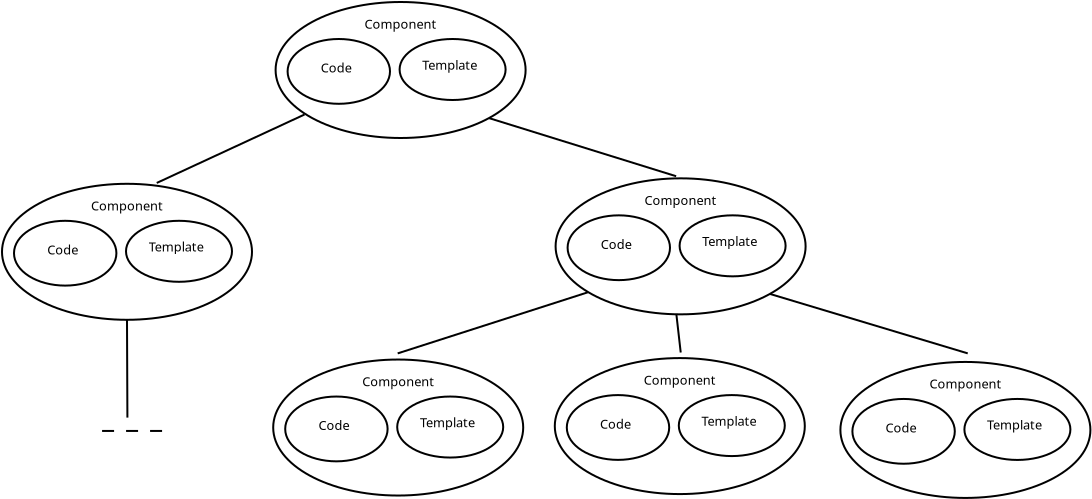 <?xml version="1.0" encoding="UTF-8"?>
<dia:diagram xmlns:dia="http://www.lysator.liu.se/~alla/dia/">
  <dia:layer name="Arrière-plan" visible="true" connectable="true" active="true">
    <dia:object type="Standard - Line" version="0" id="O0">
      <dia:attribute name="obj_pos">
        <dia:point val="28.492,11.952"/>
      </dia:attribute>
      <dia:attribute name="obj_bb">
        <dia:rectangle val="21.034,11.886;28.558,15.441"/>
      </dia:attribute>
      <dia:attribute name="conn_endpoints">
        <dia:point val="28.492,11.952"/>
        <dia:point val="21.1,15.375"/>
      </dia:attribute>
      <dia:attribute name="numcp">
        <dia:int val="1"/>
      </dia:attribute>
      <dia:connections>
        <dia:connection handle="0" to="O5" connection="8"/>
      </dia:connections>
    </dia:object>
    <dia:object type="Standard - Line" version="0" id="O1">
      <dia:attribute name="obj_pos">
        <dia:point val="37.713,12.133"/>
      </dia:attribute>
      <dia:attribute name="obj_bb">
        <dia:rectangle val="37.65,12.07;47.133,15.103"/>
      </dia:attribute>
      <dia:attribute name="conn_endpoints">
        <dia:point val="37.713,12.133"/>
        <dia:point val="47.07,15.04"/>
      </dia:attribute>
      <dia:attribute name="numcp">
        <dia:int val="1"/>
      </dia:attribute>
      <dia:connections>
        <dia:connection handle="0" to="O5" connection="7"/>
      </dia:connections>
    </dia:object>
    <dia:object type="Standard - Line" version="0" id="O2">
      <dia:attribute name="obj_pos">
        <dia:point val="51.489,20.844"/>
      </dia:attribute>
      <dia:attribute name="obj_bb">
        <dia:rectangle val="51.427,20.782;61.712,23.959"/>
      </dia:attribute>
      <dia:attribute name="conn_endpoints">
        <dia:point val="51.489,20.844"/>
        <dia:point val="61.65,23.897"/>
      </dia:attribute>
      <dia:attribute name="numcp">
        <dia:int val="1"/>
      </dia:attribute>
      <dia:connections>
        <dia:connection handle="1" to="O0" connection="1"/>
      </dia:connections>
    </dia:object>
    <dia:object type="Standard - Line" version="0" id="O3">
      <dia:attribute name="obj_pos">
        <dia:point val="47.07,21.84"/>
      </dia:attribute>
      <dia:attribute name="obj_bb">
        <dia:rectangle val="47.015,21.785;47.354,23.909"/>
      </dia:attribute>
      <dia:attribute name="conn_endpoints">
        <dia:point val="47.07,21.84"/>
        <dia:point val="47.299,23.854"/>
      </dia:attribute>
      <dia:attribute name="numcp">
        <dia:int val="1"/>
      </dia:attribute>
    </dia:object>
    <dia:object type="Standard - Line" version="0" id="O4">
      <dia:attribute name="obj_pos">
        <dia:point val="42.651,20.844"/>
      </dia:attribute>
      <dia:attribute name="obj_bb">
        <dia:rectangle val="33.084,20.781;42.714,23.96"/>
      </dia:attribute>
      <dia:attribute name="conn_endpoints">
        <dia:point val="42.651,20.844"/>
        <dia:point val="33.147,23.897"/>
      </dia:attribute>
      <dia:attribute name="numcp">
        <dia:int val="1"/>
      </dia:attribute>
    </dia:object>
    <dia:group>
      <dia:attribute name="meta">
        <dia:composite type="dict"/>
      </dia:attribute>
      <dia:attribute name="matrix"/>
      <dia:object type="Standard - Ellipse" version="0" id="O5">
        <dia:attribute name="obj_pos">
          <dia:point val="27.043,6.328"/>
        </dia:attribute>
        <dia:attribute name="obj_bb">
          <dia:rectangle val="26.993,6.278;39.593,13.178"/>
        </dia:attribute>
        <dia:attribute name="elem_corner">
          <dia:point val="27.043,6.328"/>
        </dia:attribute>
        <dia:attribute name="elem_width">
          <dia:real val="12.5"/>
        </dia:attribute>
        <dia:attribute name="elem_height">
          <dia:real val="6.8"/>
        </dia:attribute>
      </dia:object>
      <dia:object type="Standard - Ellipse" version="0" id="O6">
        <dia:attribute name="obj_pos">
          <dia:point val="33.243,8.178"/>
        </dia:attribute>
        <dia:attribute name="obj_bb">
          <dia:rectangle val="33.193,8.128;38.593,11.278"/>
        </dia:attribute>
        <dia:attribute name="elem_corner">
          <dia:point val="33.243,8.178"/>
        </dia:attribute>
        <dia:attribute name="elem_width">
          <dia:real val="5.3"/>
        </dia:attribute>
        <dia:attribute name="elem_height">
          <dia:real val="3.05"/>
        </dia:attribute>
      </dia:object>
      <dia:object type="Standard - Text" version="1" id="O7">
        <dia:attribute name="obj_pos">
          <dia:point val="34.377,9.712"/>
        </dia:attribute>
        <dia:attribute name="obj_bb">
          <dia:rectangle val="34.377,9.118;37.299,9.863"/>
        </dia:attribute>
        <dia:attribute name="text">
          <dia:composite type="text">
            <dia:attribute name="string">
              <dia:string>#Template#</dia:string>
            </dia:attribute>
            <dia:attribute name="font">
              <dia:font family="sans" style="0" name="Helvetica"/>
            </dia:attribute>
            <dia:attribute name="height">
              <dia:real val="0.8"/>
            </dia:attribute>
            <dia:attribute name="pos">
              <dia:point val="34.377,9.712"/>
            </dia:attribute>
            <dia:attribute name="color">
              <dia:color val="#000000ff"/>
            </dia:attribute>
            <dia:attribute name="alignment">
              <dia:enum val="0"/>
            </dia:attribute>
          </dia:composite>
        </dia:attribute>
        <dia:attribute name="valign">
          <dia:enum val="3"/>
        </dia:attribute>
      </dia:object>
      <dia:object type="Standard - Ellipse" version="0" id="O8">
        <dia:attribute name="obj_pos">
          <dia:point val="27.643,8.178"/>
        </dia:attribute>
        <dia:attribute name="obj_bb">
          <dia:rectangle val="27.593,8.128;32.813,11.468"/>
        </dia:attribute>
        <dia:attribute name="elem_corner">
          <dia:point val="27.643,8.178"/>
        </dia:attribute>
        <dia:attribute name="elem_width">
          <dia:real val="5.12"/>
        </dia:attribute>
        <dia:attribute name="elem_height">
          <dia:real val="3.24"/>
        </dia:attribute>
      </dia:object>
      <dia:object type="Standard - Text" version="1" id="O9">
        <dia:attribute name="obj_pos">
          <dia:point val="29.303,9.857"/>
        </dia:attribute>
        <dia:attribute name="obj_bb">
          <dia:rectangle val="29.303,9.263;30.946,10.008"/>
        </dia:attribute>
        <dia:attribute name="text">
          <dia:composite type="text">
            <dia:attribute name="string">
              <dia:string>#Code#</dia:string>
            </dia:attribute>
            <dia:attribute name="font">
              <dia:font family="sans" style="0" name="Helvetica"/>
            </dia:attribute>
            <dia:attribute name="height">
              <dia:real val="0.8"/>
            </dia:attribute>
            <dia:attribute name="pos">
              <dia:point val="29.303,9.857"/>
            </dia:attribute>
            <dia:attribute name="color">
              <dia:color val="#000000ff"/>
            </dia:attribute>
            <dia:attribute name="alignment">
              <dia:enum val="0"/>
            </dia:attribute>
          </dia:composite>
        </dia:attribute>
        <dia:attribute name="valign">
          <dia:enum val="3"/>
        </dia:attribute>
      </dia:object>
      <dia:object type="Standard - Text" version="1" id="O10">
        <dia:attribute name="obj_pos">
          <dia:point val="31.493,7.662"/>
        </dia:attribute>
        <dia:attribute name="obj_bb">
          <dia:rectangle val="31.493,7.068;35.211,7.813"/>
        </dia:attribute>
        <dia:attribute name="text">
          <dia:composite type="text">
            <dia:attribute name="string">
              <dia:string>#Component#</dia:string>
            </dia:attribute>
            <dia:attribute name="font">
              <dia:font family="sans" style="0" name="Helvetica"/>
            </dia:attribute>
            <dia:attribute name="height">
              <dia:real val="0.8"/>
            </dia:attribute>
            <dia:attribute name="pos">
              <dia:point val="31.493,7.662"/>
            </dia:attribute>
            <dia:attribute name="color">
              <dia:color val="#000000ff"/>
            </dia:attribute>
            <dia:attribute name="alignment">
              <dia:enum val="0"/>
            </dia:attribute>
          </dia:composite>
        </dia:attribute>
        <dia:attribute name="valign">
          <dia:enum val="3"/>
        </dia:attribute>
      </dia:object>
    </dia:group>
    <dia:group>
      <dia:attribute name="meta">
        <dia:composite type="dict"/>
      </dia:attribute>
      <dia:attribute name="matrix"/>
      <dia:object type="Standard - Ellipse" version="0" id="O11">
        <dia:attribute name="obj_pos">
          <dia:point val="13.363,15.418"/>
        </dia:attribute>
        <dia:attribute name="obj_bb">
          <dia:rectangle val="13.313,15.368;25.913,22.268"/>
        </dia:attribute>
        <dia:attribute name="elem_corner">
          <dia:point val="13.363,15.418"/>
        </dia:attribute>
        <dia:attribute name="elem_width">
          <dia:real val="12.5"/>
        </dia:attribute>
        <dia:attribute name="elem_height">
          <dia:real val="6.8"/>
        </dia:attribute>
      </dia:object>
      <dia:object type="Standard - Ellipse" version="0" id="O12">
        <dia:attribute name="obj_pos">
          <dia:point val="19.563,17.268"/>
        </dia:attribute>
        <dia:attribute name="obj_bb">
          <dia:rectangle val="19.513,17.218;24.913,20.368"/>
        </dia:attribute>
        <dia:attribute name="elem_corner">
          <dia:point val="19.563,17.268"/>
        </dia:attribute>
        <dia:attribute name="elem_width">
          <dia:real val="5.3"/>
        </dia:attribute>
        <dia:attribute name="elem_height">
          <dia:real val="3.05"/>
        </dia:attribute>
      </dia:object>
      <dia:object type="Standard - Text" version="1" id="O13">
        <dia:attribute name="obj_pos">
          <dia:point val="20.697,18.802"/>
        </dia:attribute>
        <dia:attribute name="obj_bb">
          <dia:rectangle val="20.697,18.208;23.619,18.953"/>
        </dia:attribute>
        <dia:attribute name="text">
          <dia:composite type="text">
            <dia:attribute name="string">
              <dia:string>#Template#</dia:string>
            </dia:attribute>
            <dia:attribute name="font">
              <dia:font family="sans" style="0" name="Helvetica"/>
            </dia:attribute>
            <dia:attribute name="height">
              <dia:real val="0.8"/>
            </dia:attribute>
            <dia:attribute name="pos">
              <dia:point val="20.697,18.802"/>
            </dia:attribute>
            <dia:attribute name="color">
              <dia:color val="#000000ff"/>
            </dia:attribute>
            <dia:attribute name="alignment">
              <dia:enum val="0"/>
            </dia:attribute>
          </dia:composite>
        </dia:attribute>
        <dia:attribute name="valign">
          <dia:enum val="3"/>
        </dia:attribute>
      </dia:object>
      <dia:object type="Standard - Ellipse" version="0" id="O14">
        <dia:attribute name="obj_pos">
          <dia:point val="13.963,17.268"/>
        </dia:attribute>
        <dia:attribute name="obj_bb">
          <dia:rectangle val="13.913,17.218;19.133,20.558"/>
        </dia:attribute>
        <dia:attribute name="elem_corner">
          <dia:point val="13.963,17.268"/>
        </dia:attribute>
        <dia:attribute name="elem_width">
          <dia:real val="5.12"/>
        </dia:attribute>
        <dia:attribute name="elem_height">
          <dia:real val="3.24"/>
        </dia:attribute>
      </dia:object>
      <dia:object type="Standard - Text" version="1" id="O15">
        <dia:attribute name="obj_pos">
          <dia:point val="15.623,18.947"/>
        </dia:attribute>
        <dia:attribute name="obj_bb">
          <dia:rectangle val="15.623,18.353;17.266,19.098"/>
        </dia:attribute>
        <dia:attribute name="text">
          <dia:composite type="text">
            <dia:attribute name="string">
              <dia:string>#Code#</dia:string>
            </dia:attribute>
            <dia:attribute name="font">
              <dia:font family="sans" style="0" name="Helvetica"/>
            </dia:attribute>
            <dia:attribute name="height">
              <dia:real val="0.8"/>
            </dia:attribute>
            <dia:attribute name="pos">
              <dia:point val="15.623,18.947"/>
            </dia:attribute>
            <dia:attribute name="color">
              <dia:color val="#000000ff"/>
            </dia:attribute>
            <dia:attribute name="alignment">
              <dia:enum val="0"/>
            </dia:attribute>
          </dia:composite>
        </dia:attribute>
        <dia:attribute name="valign">
          <dia:enum val="3"/>
        </dia:attribute>
      </dia:object>
      <dia:object type="Standard - Text" version="1" id="O16">
        <dia:attribute name="obj_pos">
          <dia:point val="17.813,16.752"/>
        </dia:attribute>
        <dia:attribute name="obj_bb">
          <dia:rectangle val="17.813,16.158;21.531,16.903"/>
        </dia:attribute>
        <dia:attribute name="text">
          <dia:composite type="text">
            <dia:attribute name="string">
              <dia:string>#Component#</dia:string>
            </dia:attribute>
            <dia:attribute name="font">
              <dia:font family="sans" style="0" name="Helvetica"/>
            </dia:attribute>
            <dia:attribute name="height">
              <dia:real val="0.8"/>
            </dia:attribute>
            <dia:attribute name="pos">
              <dia:point val="17.813,16.752"/>
            </dia:attribute>
            <dia:attribute name="color">
              <dia:color val="#000000ff"/>
            </dia:attribute>
            <dia:attribute name="alignment">
              <dia:enum val="0"/>
            </dia:attribute>
          </dia:composite>
        </dia:attribute>
        <dia:attribute name="valign">
          <dia:enum val="3"/>
        </dia:attribute>
      </dia:object>
    </dia:group>
    <dia:group>
      <dia:attribute name="meta">
        <dia:composite type="dict"/>
      </dia:attribute>
      <dia:attribute name="matrix"/>
      <dia:object type="Standard - Ellipse" version="0" id="O17">
        <dia:attribute name="obj_pos">
          <dia:point val="41.043,15.145"/>
        </dia:attribute>
        <dia:attribute name="obj_bb">
          <dia:rectangle val="40.993,15.095;53.593,21.995"/>
        </dia:attribute>
        <dia:attribute name="elem_corner">
          <dia:point val="41.043,15.145"/>
        </dia:attribute>
        <dia:attribute name="elem_width">
          <dia:real val="12.5"/>
        </dia:attribute>
        <dia:attribute name="elem_height">
          <dia:real val="6.8"/>
        </dia:attribute>
      </dia:object>
      <dia:object type="Standard - Ellipse" version="0" id="O18">
        <dia:attribute name="obj_pos">
          <dia:point val="47.243,16.995"/>
        </dia:attribute>
        <dia:attribute name="obj_bb">
          <dia:rectangle val="47.193,16.945;52.593,20.095"/>
        </dia:attribute>
        <dia:attribute name="elem_corner">
          <dia:point val="47.243,16.995"/>
        </dia:attribute>
        <dia:attribute name="elem_width">
          <dia:real val="5.3"/>
        </dia:attribute>
        <dia:attribute name="elem_height">
          <dia:real val="3.05"/>
        </dia:attribute>
      </dia:object>
      <dia:object type="Standard - Text" version="1" id="O19">
        <dia:attribute name="obj_pos">
          <dia:point val="48.377,18.528"/>
        </dia:attribute>
        <dia:attribute name="obj_bb">
          <dia:rectangle val="48.377,17.934;51.299,18.679"/>
        </dia:attribute>
        <dia:attribute name="text">
          <dia:composite type="text">
            <dia:attribute name="string">
              <dia:string>#Template#</dia:string>
            </dia:attribute>
            <dia:attribute name="font">
              <dia:font family="sans" style="0" name="Helvetica"/>
            </dia:attribute>
            <dia:attribute name="height">
              <dia:real val="0.8"/>
            </dia:attribute>
            <dia:attribute name="pos">
              <dia:point val="48.377,18.528"/>
            </dia:attribute>
            <dia:attribute name="color">
              <dia:color val="#000000ff"/>
            </dia:attribute>
            <dia:attribute name="alignment">
              <dia:enum val="0"/>
            </dia:attribute>
          </dia:composite>
        </dia:attribute>
        <dia:attribute name="valign">
          <dia:enum val="3"/>
        </dia:attribute>
      </dia:object>
      <dia:object type="Standard - Ellipse" version="0" id="O20">
        <dia:attribute name="obj_pos">
          <dia:point val="41.643,16.995"/>
        </dia:attribute>
        <dia:attribute name="obj_bb">
          <dia:rectangle val="41.593,16.945;46.813,20.285"/>
        </dia:attribute>
        <dia:attribute name="elem_corner">
          <dia:point val="41.643,16.995"/>
        </dia:attribute>
        <dia:attribute name="elem_width">
          <dia:real val="5.12"/>
        </dia:attribute>
        <dia:attribute name="elem_height">
          <dia:real val="3.24"/>
        </dia:attribute>
      </dia:object>
      <dia:object type="Standard - Text" version="1" id="O21">
        <dia:attribute name="obj_pos">
          <dia:point val="43.303,18.673"/>
        </dia:attribute>
        <dia:attribute name="obj_bb">
          <dia:rectangle val="43.303,18.079;44.946,18.824"/>
        </dia:attribute>
        <dia:attribute name="text">
          <dia:composite type="text">
            <dia:attribute name="string">
              <dia:string>#Code#</dia:string>
            </dia:attribute>
            <dia:attribute name="font">
              <dia:font family="sans" style="0" name="Helvetica"/>
            </dia:attribute>
            <dia:attribute name="height">
              <dia:real val="0.8"/>
            </dia:attribute>
            <dia:attribute name="pos">
              <dia:point val="43.303,18.673"/>
            </dia:attribute>
            <dia:attribute name="color">
              <dia:color val="#000000ff"/>
            </dia:attribute>
            <dia:attribute name="alignment">
              <dia:enum val="0"/>
            </dia:attribute>
          </dia:composite>
        </dia:attribute>
        <dia:attribute name="valign">
          <dia:enum val="3"/>
        </dia:attribute>
      </dia:object>
      <dia:object type="Standard - Text" version="1" id="O22">
        <dia:attribute name="obj_pos">
          <dia:point val="45.493,16.478"/>
        </dia:attribute>
        <dia:attribute name="obj_bb">
          <dia:rectangle val="45.493,15.884;49.211,16.629"/>
        </dia:attribute>
        <dia:attribute name="text">
          <dia:composite type="text">
            <dia:attribute name="string">
              <dia:string>#Component#</dia:string>
            </dia:attribute>
            <dia:attribute name="font">
              <dia:font family="sans" style="0" name="Helvetica"/>
            </dia:attribute>
            <dia:attribute name="height">
              <dia:real val="0.8"/>
            </dia:attribute>
            <dia:attribute name="pos">
              <dia:point val="45.493,16.478"/>
            </dia:attribute>
            <dia:attribute name="color">
              <dia:color val="#000000ff"/>
            </dia:attribute>
            <dia:attribute name="alignment">
              <dia:enum val="0"/>
            </dia:attribute>
          </dia:composite>
        </dia:attribute>
        <dia:attribute name="valign">
          <dia:enum val="3"/>
        </dia:attribute>
      </dia:object>
    </dia:group>
    <dia:group>
      <dia:attribute name="meta">
        <dia:composite type="dict"/>
      </dia:attribute>
      <dia:attribute name="matrix"/>
      <dia:object type="Standard - Ellipse" version="0" id="O23">
        <dia:attribute name="obj_pos">
          <dia:point val="26.923,24.205"/>
        </dia:attribute>
        <dia:attribute name="obj_bb">
          <dia:rectangle val="26.873,24.155;39.473,31.055"/>
        </dia:attribute>
        <dia:attribute name="elem_corner">
          <dia:point val="26.923,24.205"/>
        </dia:attribute>
        <dia:attribute name="elem_width">
          <dia:real val="12.5"/>
        </dia:attribute>
        <dia:attribute name="elem_height">
          <dia:real val="6.8"/>
        </dia:attribute>
      </dia:object>
      <dia:object type="Standard - Ellipse" version="0" id="O24">
        <dia:attribute name="obj_pos">
          <dia:point val="33.123,26.055"/>
        </dia:attribute>
        <dia:attribute name="obj_bb">
          <dia:rectangle val="33.073,26.005;38.473,29.155"/>
        </dia:attribute>
        <dia:attribute name="elem_corner">
          <dia:point val="33.123,26.055"/>
        </dia:attribute>
        <dia:attribute name="elem_width">
          <dia:real val="5.3"/>
        </dia:attribute>
        <dia:attribute name="elem_height">
          <dia:real val="3.05"/>
        </dia:attribute>
      </dia:object>
      <dia:object type="Standard - Text" version="1" id="O25">
        <dia:attribute name="obj_pos">
          <dia:point val="34.257,27.588"/>
        </dia:attribute>
        <dia:attribute name="obj_bb">
          <dia:rectangle val="34.257,26.994;37.179,27.739"/>
        </dia:attribute>
        <dia:attribute name="text">
          <dia:composite type="text">
            <dia:attribute name="string">
              <dia:string>#Template#</dia:string>
            </dia:attribute>
            <dia:attribute name="font">
              <dia:font family="sans" style="0" name="Helvetica"/>
            </dia:attribute>
            <dia:attribute name="height">
              <dia:real val="0.8"/>
            </dia:attribute>
            <dia:attribute name="pos">
              <dia:point val="34.257,27.588"/>
            </dia:attribute>
            <dia:attribute name="color">
              <dia:color val="#000000ff"/>
            </dia:attribute>
            <dia:attribute name="alignment">
              <dia:enum val="0"/>
            </dia:attribute>
          </dia:composite>
        </dia:attribute>
        <dia:attribute name="valign">
          <dia:enum val="3"/>
        </dia:attribute>
      </dia:object>
      <dia:object type="Standard - Ellipse" version="0" id="O26">
        <dia:attribute name="obj_pos">
          <dia:point val="27.523,26.055"/>
        </dia:attribute>
        <dia:attribute name="obj_bb">
          <dia:rectangle val="27.473,26.005;32.693,29.345"/>
        </dia:attribute>
        <dia:attribute name="elem_corner">
          <dia:point val="27.523,26.055"/>
        </dia:attribute>
        <dia:attribute name="elem_width">
          <dia:real val="5.12"/>
        </dia:attribute>
        <dia:attribute name="elem_height">
          <dia:real val="3.24"/>
        </dia:attribute>
      </dia:object>
      <dia:object type="Standard - Text" version="1" id="O27">
        <dia:attribute name="obj_pos">
          <dia:point val="29.183,27.733"/>
        </dia:attribute>
        <dia:attribute name="obj_bb">
          <dia:rectangle val="29.183,27.139;30.826,27.884"/>
        </dia:attribute>
        <dia:attribute name="text">
          <dia:composite type="text">
            <dia:attribute name="string">
              <dia:string>#Code#</dia:string>
            </dia:attribute>
            <dia:attribute name="font">
              <dia:font family="sans" style="0" name="Helvetica"/>
            </dia:attribute>
            <dia:attribute name="height">
              <dia:real val="0.8"/>
            </dia:attribute>
            <dia:attribute name="pos">
              <dia:point val="29.183,27.733"/>
            </dia:attribute>
            <dia:attribute name="color">
              <dia:color val="#000000ff"/>
            </dia:attribute>
            <dia:attribute name="alignment">
              <dia:enum val="0"/>
            </dia:attribute>
          </dia:composite>
        </dia:attribute>
        <dia:attribute name="valign">
          <dia:enum val="3"/>
        </dia:attribute>
      </dia:object>
      <dia:object type="Standard - Text" version="1" id="O28">
        <dia:attribute name="obj_pos">
          <dia:point val="31.373,25.538"/>
        </dia:attribute>
        <dia:attribute name="obj_bb">
          <dia:rectangle val="31.373,24.944;35.091,25.689"/>
        </dia:attribute>
        <dia:attribute name="text">
          <dia:composite type="text">
            <dia:attribute name="string">
              <dia:string>#Component#</dia:string>
            </dia:attribute>
            <dia:attribute name="font">
              <dia:font family="sans" style="0" name="Helvetica"/>
            </dia:attribute>
            <dia:attribute name="height">
              <dia:real val="0.8"/>
            </dia:attribute>
            <dia:attribute name="pos">
              <dia:point val="31.373,25.538"/>
            </dia:attribute>
            <dia:attribute name="color">
              <dia:color val="#000000ff"/>
            </dia:attribute>
            <dia:attribute name="alignment">
              <dia:enum val="0"/>
            </dia:attribute>
          </dia:composite>
        </dia:attribute>
        <dia:attribute name="valign">
          <dia:enum val="3"/>
        </dia:attribute>
      </dia:object>
    </dia:group>
    <dia:group>
      <dia:attribute name="meta">
        <dia:composite type="dict"/>
      </dia:attribute>
      <dia:attribute name="matrix"/>
      <dia:object type="Standard - Ellipse" version="0" id="O29">
        <dia:attribute name="obj_pos">
          <dia:point val="41.003,24.132"/>
        </dia:attribute>
        <dia:attribute name="obj_bb">
          <dia:rectangle val="40.953,24.082;53.553,30.982"/>
        </dia:attribute>
        <dia:attribute name="elem_corner">
          <dia:point val="41.003,24.132"/>
        </dia:attribute>
        <dia:attribute name="elem_width">
          <dia:real val="12.5"/>
        </dia:attribute>
        <dia:attribute name="elem_height">
          <dia:real val="6.8"/>
        </dia:attribute>
      </dia:object>
      <dia:object type="Standard - Ellipse" version="0" id="O30">
        <dia:attribute name="obj_pos">
          <dia:point val="47.203,25.982"/>
        </dia:attribute>
        <dia:attribute name="obj_bb">
          <dia:rectangle val="47.153,25.932;52.553,29.082"/>
        </dia:attribute>
        <dia:attribute name="elem_corner">
          <dia:point val="47.203,25.982"/>
        </dia:attribute>
        <dia:attribute name="elem_width">
          <dia:real val="5.3"/>
        </dia:attribute>
        <dia:attribute name="elem_height">
          <dia:real val="3.05"/>
        </dia:attribute>
      </dia:object>
      <dia:object type="Standard - Text" version="1" id="O31">
        <dia:attribute name="obj_pos">
          <dia:point val="48.337,27.515"/>
        </dia:attribute>
        <dia:attribute name="obj_bb">
          <dia:rectangle val="48.337,26.921;51.259,27.666"/>
        </dia:attribute>
        <dia:attribute name="text">
          <dia:composite type="text">
            <dia:attribute name="string">
              <dia:string>#Template#</dia:string>
            </dia:attribute>
            <dia:attribute name="font">
              <dia:font family="sans" style="0" name="Helvetica"/>
            </dia:attribute>
            <dia:attribute name="height">
              <dia:real val="0.8"/>
            </dia:attribute>
            <dia:attribute name="pos">
              <dia:point val="48.337,27.515"/>
            </dia:attribute>
            <dia:attribute name="color">
              <dia:color val="#000000ff"/>
            </dia:attribute>
            <dia:attribute name="alignment">
              <dia:enum val="0"/>
            </dia:attribute>
          </dia:composite>
        </dia:attribute>
        <dia:attribute name="valign">
          <dia:enum val="3"/>
        </dia:attribute>
      </dia:object>
      <dia:object type="Standard - Ellipse" version="0" id="O32">
        <dia:attribute name="obj_pos">
          <dia:point val="41.603,25.982"/>
        </dia:attribute>
        <dia:attribute name="obj_bb">
          <dia:rectangle val="41.553,25.932;46.773,29.272"/>
        </dia:attribute>
        <dia:attribute name="elem_corner">
          <dia:point val="41.603,25.982"/>
        </dia:attribute>
        <dia:attribute name="elem_width">
          <dia:real val="5.12"/>
        </dia:attribute>
        <dia:attribute name="elem_height">
          <dia:real val="3.24"/>
        </dia:attribute>
      </dia:object>
      <dia:object type="Standard - Text" version="1" id="O33">
        <dia:attribute name="obj_pos">
          <dia:point val="43.263,27.66"/>
        </dia:attribute>
        <dia:attribute name="obj_bb">
          <dia:rectangle val="43.263,27.066;44.906,27.811"/>
        </dia:attribute>
        <dia:attribute name="text">
          <dia:composite type="text">
            <dia:attribute name="string">
              <dia:string>#Code#</dia:string>
            </dia:attribute>
            <dia:attribute name="font">
              <dia:font family="sans" style="0" name="Helvetica"/>
            </dia:attribute>
            <dia:attribute name="height">
              <dia:real val="0.8"/>
            </dia:attribute>
            <dia:attribute name="pos">
              <dia:point val="43.263,27.66"/>
            </dia:attribute>
            <dia:attribute name="color">
              <dia:color val="#000000ff"/>
            </dia:attribute>
            <dia:attribute name="alignment">
              <dia:enum val="0"/>
            </dia:attribute>
          </dia:composite>
        </dia:attribute>
        <dia:attribute name="valign">
          <dia:enum val="3"/>
        </dia:attribute>
      </dia:object>
      <dia:object type="Standard - Text" version="1" id="O34">
        <dia:attribute name="obj_pos">
          <dia:point val="45.453,25.465"/>
        </dia:attribute>
        <dia:attribute name="obj_bb">
          <dia:rectangle val="45.453,24.871;49.171,25.616"/>
        </dia:attribute>
        <dia:attribute name="text">
          <dia:composite type="text">
            <dia:attribute name="string">
              <dia:string>#Component#</dia:string>
            </dia:attribute>
            <dia:attribute name="font">
              <dia:font family="sans" style="0" name="Helvetica"/>
            </dia:attribute>
            <dia:attribute name="height">
              <dia:real val="0.8"/>
            </dia:attribute>
            <dia:attribute name="pos">
              <dia:point val="45.453,25.465"/>
            </dia:attribute>
            <dia:attribute name="color">
              <dia:color val="#000000ff"/>
            </dia:attribute>
            <dia:attribute name="alignment">
              <dia:enum val="0"/>
            </dia:attribute>
          </dia:composite>
        </dia:attribute>
        <dia:attribute name="valign">
          <dia:enum val="3"/>
        </dia:attribute>
      </dia:object>
    </dia:group>
    <dia:group>
      <dia:attribute name="meta">
        <dia:composite type="dict"/>
      </dia:attribute>
      <dia:attribute name="matrix"/>
      <dia:object type="Standard - Ellipse" version="0" id="O35">
        <dia:attribute name="obj_pos">
          <dia:point val="55.283,24.325"/>
        </dia:attribute>
        <dia:attribute name="obj_bb">
          <dia:rectangle val="55.233,24.275;67.833,31.175"/>
        </dia:attribute>
        <dia:attribute name="elem_corner">
          <dia:point val="55.283,24.325"/>
        </dia:attribute>
        <dia:attribute name="elem_width">
          <dia:real val="12.5"/>
        </dia:attribute>
        <dia:attribute name="elem_height">
          <dia:real val="6.8"/>
        </dia:attribute>
      </dia:object>
      <dia:object type="Standard - Ellipse" version="0" id="O36">
        <dia:attribute name="obj_pos">
          <dia:point val="61.483,26.175"/>
        </dia:attribute>
        <dia:attribute name="obj_bb">
          <dia:rectangle val="61.433,26.125;66.833,29.275"/>
        </dia:attribute>
        <dia:attribute name="elem_corner">
          <dia:point val="61.483,26.175"/>
        </dia:attribute>
        <dia:attribute name="elem_width">
          <dia:real val="5.3"/>
        </dia:attribute>
        <dia:attribute name="elem_height">
          <dia:real val="3.05"/>
        </dia:attribute>
      </dia:object>
      <dia:object type="Standard - Text" version="1" id="O37">
        <dia:attribute name="obj_pos">
          <dia:point val="62.617,27.708"/>
        </dia:attribute>
        <dia:attribute name="obj_bb">
          <dia:rectangle val="62.617,27.114;65.539,27.859"/>
        </dia:attribute>
        <dia:attribute name="text">
          <dia:composite type="text">
            <dia:attribute name="string">
              <dia:string>#Template#</dia:string>
            </dia:attribute>
            <dia:attribute name="font">
              <dia:font family="sans" style="0" name="Helvetica"/>
            </dia:attribute>
            <dia:attribute name="height">
              <dia:real val="0.8"/>
            </dia:attribute>
            <dia:attribute name="pos">
              <dia:point val="62.617,27.708"/>
            </dia:attribute>
            <dia:attribute name="color">
              <dia:color val="#000000ff"/>
            </dia:attribute>
            <dia:attribute name="alignment">
              <dia:enum val="0"/>
            </dia:attribute>
          </dia:composite>
        </dia:attribute>
        <dia:attribute name="valign">
          <dia:enum val="3"/>
        </dia:attribute>
      </dia:object>
      <dia:object type="Standard - Ellipse" version="0" id="O38">
        <dia:attribute name="obj_pos">
          <dia:point val="55.883,26.175"/>
        </dia:attribute>
        <dia:attribute name="obj_bb">
          <dia:rectangle val="55.833,26.125;61.053,29.465"/>
        </dia:attribute>
        <dia:attribute name="elem_corner">
          <dia:point val="55.883,26.175"/>
        </dia:attribute>
        <dia:attribute name="elem_width">
          <dia:real val="5.12"/>
        </dia:attribute>
        <dia:attribute name="elem_height">
          <dia:real val="3.24"/>
        </dia:attribute>
      </dia:object>
      <dia:object type="Standard - Text" version="1" id="O39">
        <dia:attribute name="obj_pos">
          <dia:point val="57.543,27.853"/>
        </dia:attribute>
        <dia:attribute name="obj_bb">
          <dia:rectangle val="57.543,27.259;59.186,28.004"/>
        </dia:attribute>
        <dia:attribute name="text">
          <dia:composite type="text">
            <dia:attribute name="string">
              <dia:string>#Code#</dia:string>
            </dia:attribute>
            <dia:attribute name="font">
              <dia:font family="sans" style="0" name="Helvetica"/>
            </dia:attribute>
            <dia:attribute name="height">
              <dia:real val="0.8"/>
            </dia:attribute>
            <dia:attribute name="pos">
              <dia:point val="57.543,27.853"/>
            </dia:attribute>
            <dia:attribute name="color">
              <dia:color val="#000000ff"/>
            </dia:attribute>
            <dia:attribute name="alignment">
              <dia:enum val="0"/>
            </dia:attribute>
          </dia:composite>
        </dia:attribute>
        <dia:attribute name="valign">
          <dia:enum val="3"/>
        </dia:attribute>
      </dia:object>
      <dia:object type="Standard - Text" version="1" id="O40">
        <dia:attribute name="obj_pos">
          <dia:point val="59.733,25.658"/>
        </dia:attribute>
        <dia:attribute name="obj_bb">
          <dia:rectangle val="59.733,25.064;63.451,25.809"/>
        </dia:attribute>
        <dia:attribute name="text">
          <dia:composite type="text">
            <dia:attribute name="string">
              <dia:string>#Component#</dia:string>
            </dia:attribute>
            <dia:attribute name="font">
              <dia:font family="sans" style="0" name="Helvetica"/>
            </dia:attribute>
            <dia:attribute name="height">
              <dia:real val="0.8"/>
            </dia:attribute>
            <dia:attribute name="pos">
              <dia:point val="59.733,25.658"/>
            </dia:attribute>
            <dia:attribute name="color">
              <dia:color val="#000000ff"/>
            </dia:attribute>
            <dia:attribute name="alignment">
              <dia:enum val="0"/>
            </dia:attribute>
          </dia:composite>
        </dia:attribute>
        <dia:attribute name="valign">
          <dia:enum val="3"/>
        </dia:attribute>
      </dia:object>
    </dia:group>
    <dia:object type="Standard - Line" version="0" id="O41">
      <dia:attribute name="obj_pos">
        <dia:point val="19.613,22.218"/>
      </dia:attribute>
      <dia:attribute name="obj_bb">
        <dia:rectangle val="19.563,22.168;19.683,27.159"/>
      </dia:attribute>
      <dia:attribute name="conn_endpoints">
        <dia:point val="19.613,22.218"/>
        <dia:point val="19.633,27.108"/>
      </dia:attribute>
      <dia:attribute name="numcp">
        <dia:int val="1"/>
      </dia:attribute>
      <dia:connections>
        <dia:connection handle="0" to="O11" connection="6"/>
      </dia:connections>
    </dia:object>
    <dia:object type="Standard - Line" version="0" id="O42">
      <dia:attribute name="obj_pos">
        <dia:point val="18.367,27.775"/>
      </dia:attribute>
      <dia:attribute name="obj_bb">
        <dia:rectangle val="18.317,27.725;21.883,27.825"/>
      </dia:attribute>
      <dia:attribute name="conn_endpoints">
        <dia:point val="18.367,27.775"/>
        <dia:point val="21.833,27.775"/>
      </dia:attribute>
      <dia:attribute name="numcp">
        <dia:int val="1"/>
      </dia:attribute>
      <dia:attribute name="line_style">
        <dia:enum val="1"/>
      </dia:attribute>
      <dia:attribute name="dashlength">
        <dia:real val="0.6"/>
      </dia:attribute>
    </dia:object>
  </dia:layer>
</dia:diagram>
